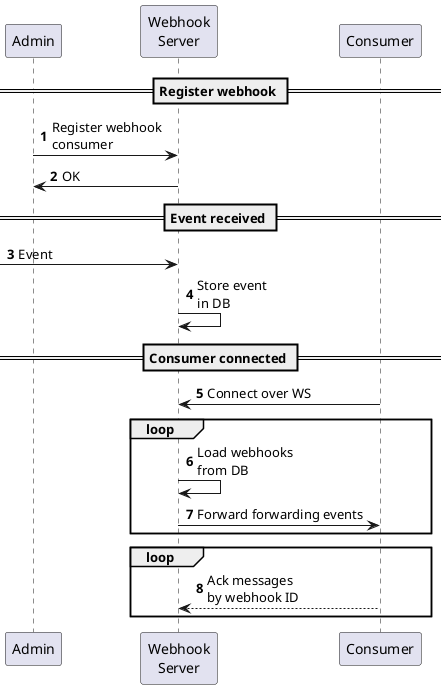 @startuml

autonumber


== Register webhook ==

participant Admin
participant "Webhook\nServer" as WS
participant "Consumer" as Consumer

Admin -> WS: Register webhook\nconsumer
WS -> Admin: OK


== Event received ==

-> WS: Event
WS -> WS: Store event\nin DB


== Consumer connected ==

Consumer -> WS: Connect over WS

loop
    WS -> WS: Load webhooks\nfrom DB
    WS -> Consumer: Forward forwarding events
end
loop
    Consumer --> WS: Ack messages\nby webhook ID
end

@enduml
